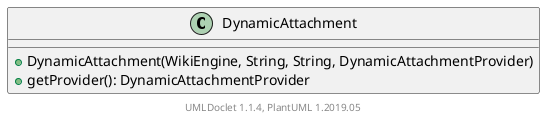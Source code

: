 @startuml

    class DynamicAttachment [[DynamicAttachment.html]] {
        +DynamicAttachment(WikiEngine, String, String, DynamicAttachmentProvider)
        +getProvider(): DynamicAttachmentProvider
    }


    center footer UMLDoclet 1.1.4, PlantUML 1.2019.05
@enduml
